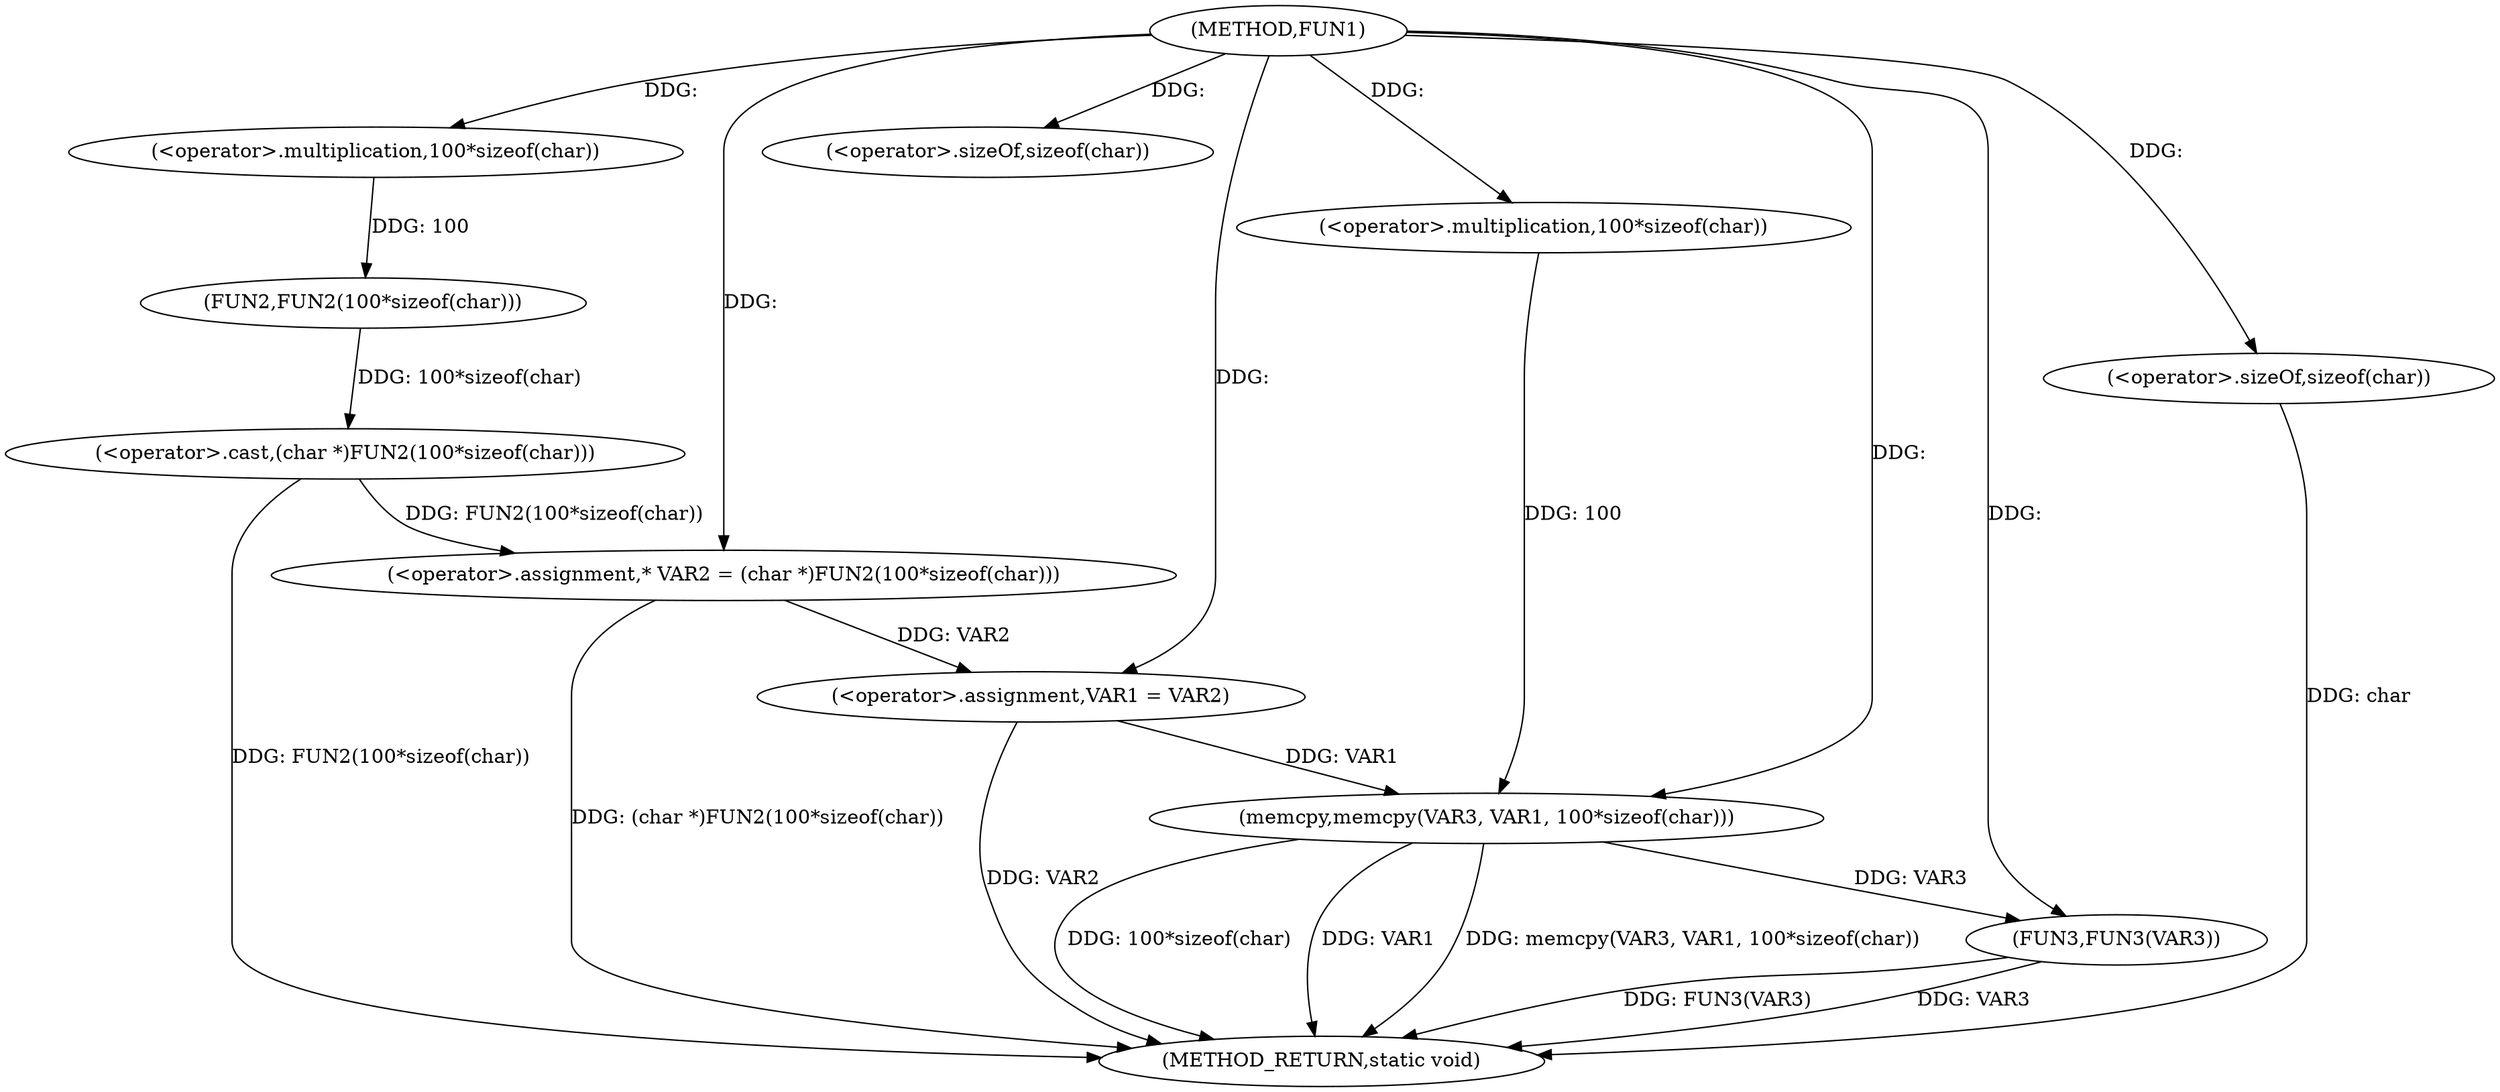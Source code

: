 digraph FUN1 {  
"1000100" [label = "(METHOD,FUN1)" ]
"1000127" [label = "(METHOD_RETURN,static void)" ]
"1000104" [label = "(<operator>.assignment,* VAR2 = (char *)FUN2(100*sizeof(char)))" ]
"1000106" [label = "(<operator>.cast,(char *)FUN2(100*sizeof(char)))" ]
"1000108" [label = "(FUN2,FUN2(100*sizeof(char)))" ]
"1000109" [label = "(<operator>.multiplication,100*sizeof(char))" ]
"1000111" [label = "(<operator>.sizeOf,sizeof(char))" ]
"1000113" [label = "(<operator>.assignment,VAR1 = VAR2)" ]
"1000118" [label = "(memcpy,memcpy(VAR3, VAR1, 100*sizeof(char)))" ]
"1000121" [label = "(<operator>.multiplication,100*sizeof(char))" ]
"1000123" [label = "(<operator>.sizeOf,sizeof(char))" ]
"1000125" [label = "(FUN3,FUN3(VAR3))" ]
  "1000125" -> "1000127"  [ label = "DDG: VAR3"] 
  "1000125" -> "1000127"  [ label = "DDG: FUN3(VAR3)"] 
  "1000106" -> "1000127"  [ label = "DDG: FUN2(100*sizeof(char))"] 
  "1000118" -> "1000127"  [ label = "DDG: memcpy(VAR3, VAR1, 100*sizeof(char))"] 
  "1000104" -> "1000127"  [ label = "DDG: (char *)FUN2(100*sizeof(char))"] 
  "1000123" -> "1000127"  [ label = "DDG: char"] 
  "1000113" -> "1000127"  [ label = "DDG: VAR2"] 
  "1000118" -> "1000127"  [ label = "DDG: 100*sizeof(char)"] 
  "1000118" -> "1000127"  [ label = "DDG: VAR1"] 
  "1000106" -> "1000104"  [ label = "DDG: FUN2(100*sizeof(char))"] 
  "1000100" -> "1000104"  [ label = "DDG: "] 
  "1000108" -> "1000106"  [ label = "DDG: 100*sizeof(char)"] 
  "1000109" -> "1000108"  [ label = "DDG: 100"] 
  "1000100" -> "1000109"  [ label = "DDG: "] 
  "1000100" -> "1000111"  [ label = "DDG: "] 
  "1000104" -> "1000113"  [ label = "DDG: VAR2"] 
  "1000100" -> "1000113"  [ label = "DDG: "] 
  "1000100" -> "1000118"  [ label = "DDG: "] 
  "1000113" -> "1000118"  [ label = "DDG: VAR1"] 
  "1000121" -> "1000118"  [ label = "DDG: 100"] 
  "1000100" -> "1000121"  [ label = "DDG: "] 
  "1000100" -> "1000123"  [ label = "DDG: "] 
  "1000118" -> "1000125"  [ label = "DDG: VAR3"] 
  "1000100" -> "1000125"  [ label = "DDG: "] 
}
